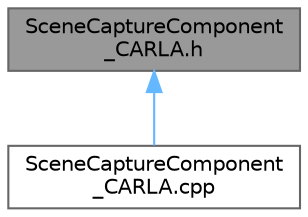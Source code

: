 digraph "SceneCaptureComponent_CARLA.h"
{
 // INTERACTIVE_SVG=YES
 // LATEX_PDF_SIZE
  bgcolor="transparent";
  edge [fontname=Helvetica,fontsize=10,labelfontname=Helvetica,labelfontsize=10];
  node [fontname=Helvetica,fontsize=10,shape=box,height=0.2,width=0.4];
  Node1 [id="Node000001",label="SceneCaptureComponent\l_CARLA.h",height=0.2,width=0.4,color="gray40", fillcolor="grey60", style="filled", fontcolor="black",tooltip=" "];
  Node1 -> Node2 [id="edge1_Node000001_Node000002",dir="back",color="steelblue1",style="solid",tooltip=" "];
  Node2 [id="Node000002",label="SceneCaptureComponent\l_CARLA.cpp",height=0.2,width=0.4,color="grey40", fillcolor="white", style="filled",URL="$dd/de7/SceneCaptureComponent__CARLA_8cpp.html",tooltip=" "];
}
